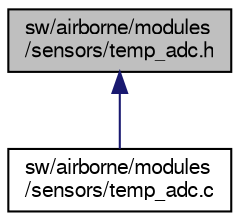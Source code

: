 digraph "sw/airborne/modules/sensors/temp_adc.h"
{
  edge [fontname="FreeSans",fontsize="10",labelfontname="FreeSans",labelfontsize="10"];
  node [fontname="FreeSans",fontsize="10",shape=record];
  Node1 [label="sw/airborne/modules\l/sensors/temp_adc.h",height=0.2,width=0.4,color="black", fillcolor="grey75", style="filled", fontcolor="black"];
  Node1 -> Node2 [dir="back",color="midnightblue",fontsize="10",style="solid",fontname="FreeSans"];
  Node2 [label="sw/airborne/modules\l/sensors/temp_adc.c",height=0.2,width=0.4,color="black", fillcolor="white", style="filled",URL="$temp__adc_8c.html",tooltip="Temperature sensor module for LM35 or NTC (10k / 100k) sensor via analog input. "];
}
